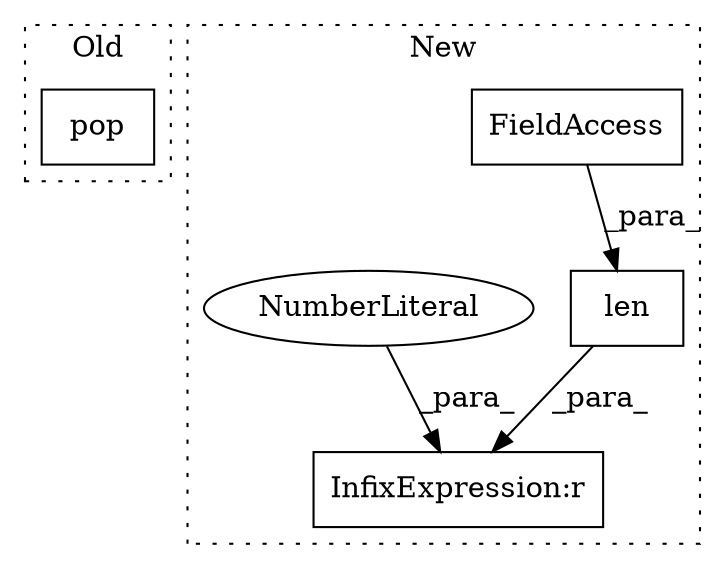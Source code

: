 digraph G {
subgraph cluster0 {
1 [label="pop" a="32" s="8068,8080" l="4,1" shape="box"];
label = "Old";
style="dotted";
}
subgraph cluster1 {
2 [label="len" a="32" s="8862,8873" l="4,1" shape="box"];
3 [label="FieldAccess" a="22" s="8866" l="7" shape="box"];
4 [label="InfixExpression:r" a="27" s="8874" l="3" shape="box"];
5 [label="NumberLiteral" a="34" s="8877" l="1" shape="ellipse"];
label = "New";
style="dotted";
}
2 -> 4 [label="_para_"];
3 -> 2 [label="_para_"];
5 -> 4 [label="_para_"];
}